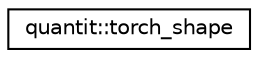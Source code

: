 digraph "Graphical Class Hierarchy"
{
 // LATEX_PDF_SIZE
  edge [fontname="Helvetica",fontsize="10",labelfontname="Helvetica",labelfontsize="10"];
  node [fontname="Helvetica",fontsize="10",shape=record];
  rankdir="LR";
  Node0 [label="quantit::torch_shape",height=0.2,width=0.4,color="black", fillcolor="white", style="filled",URL="$structquantit_1_1torch__shape.html",tooltip=" "];
}
